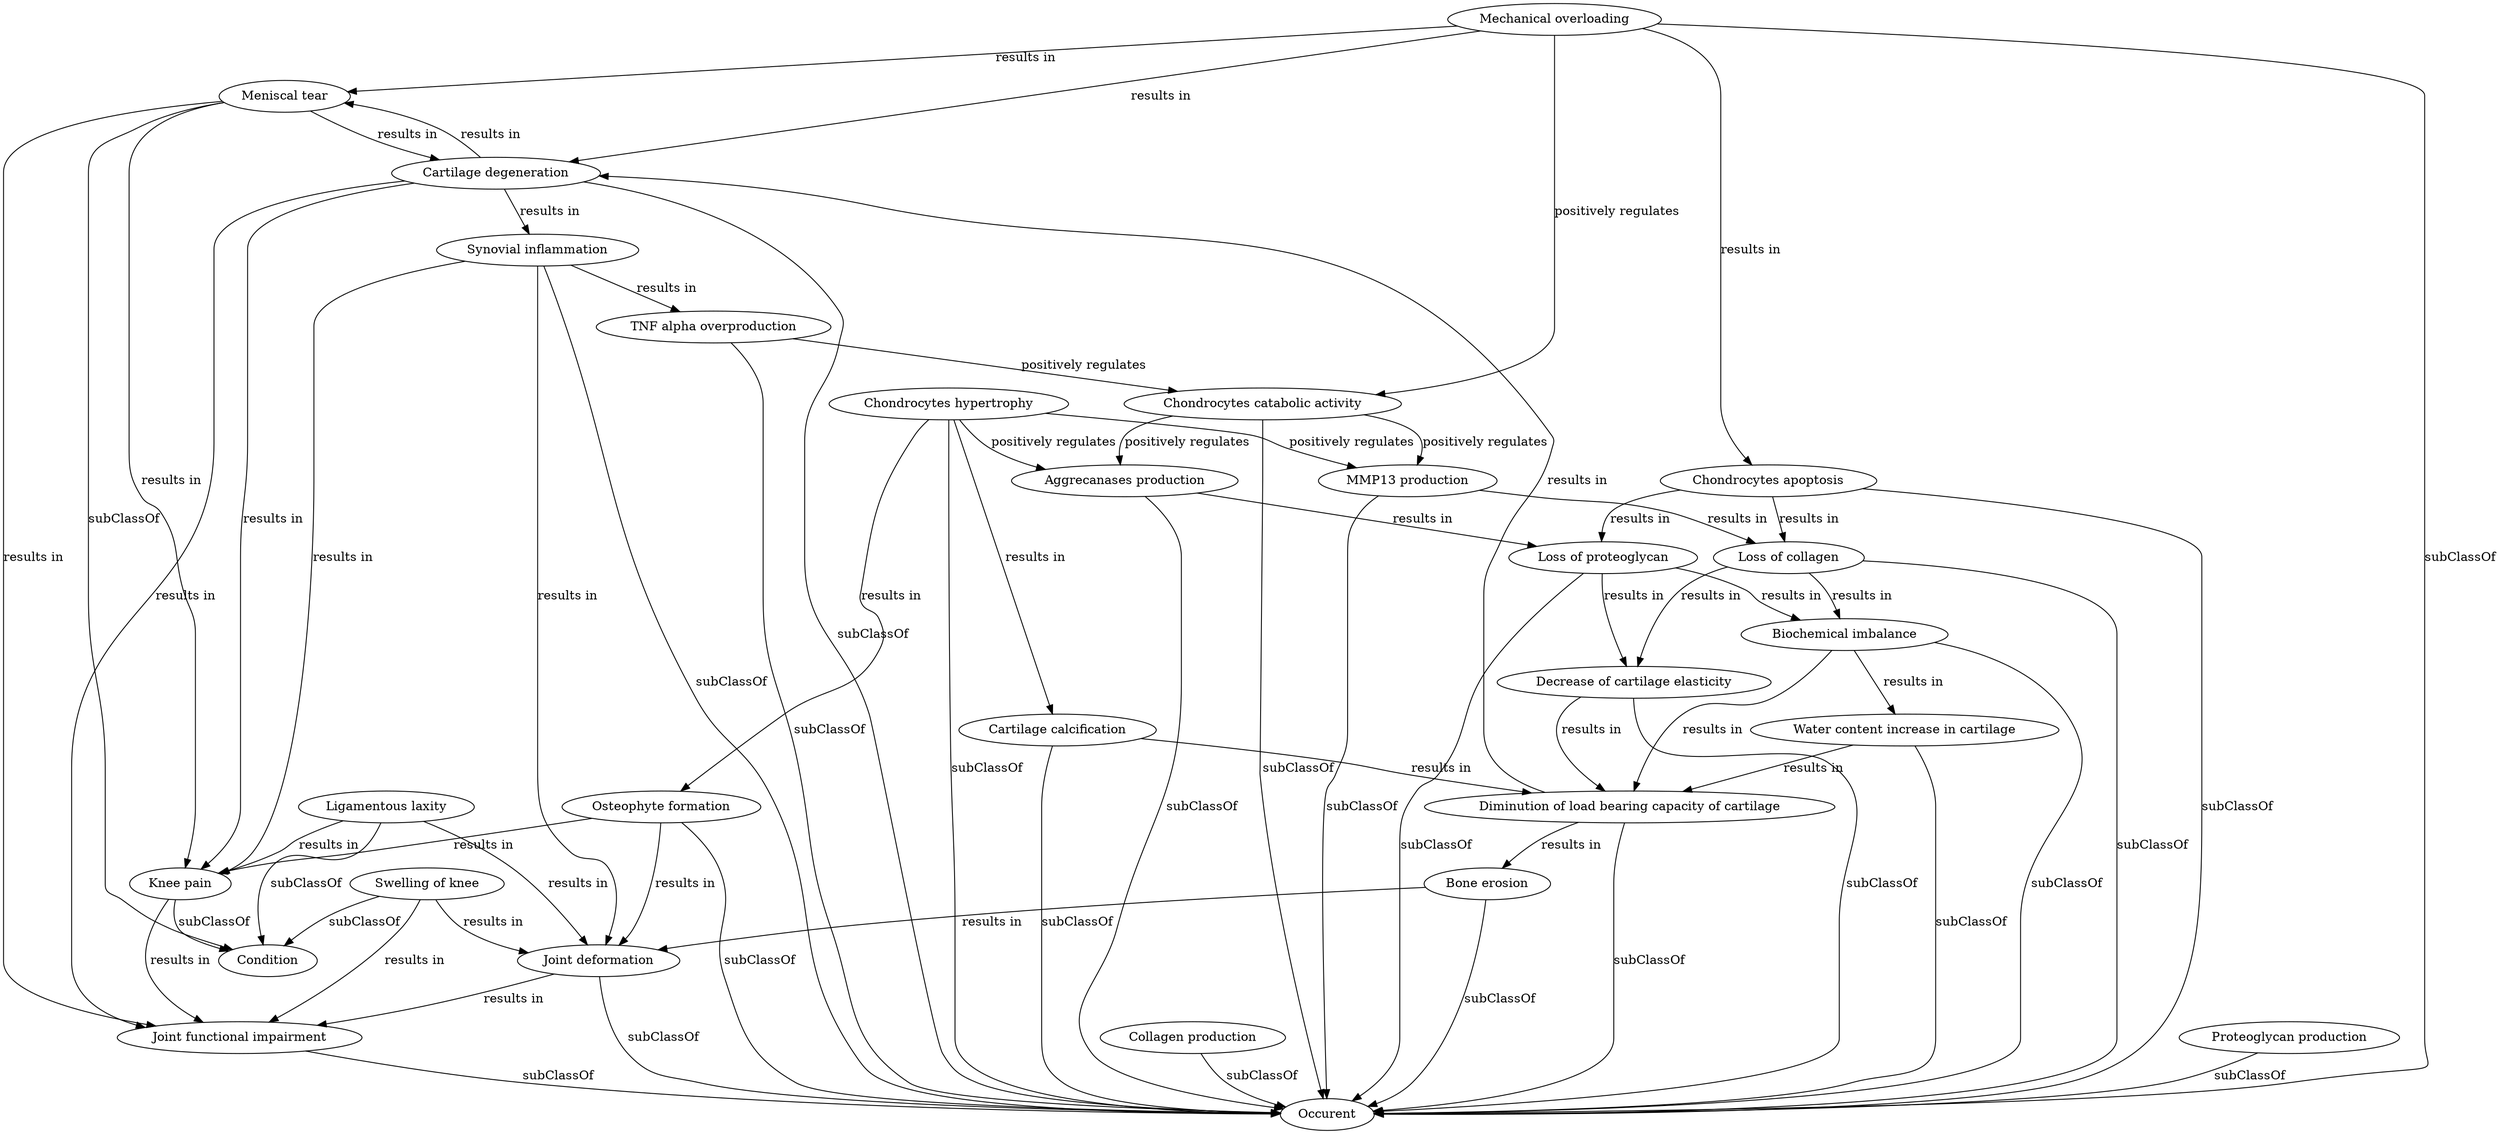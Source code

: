 digraph g {
"http://plumdeq.xyz/ontologies/hypothesis/Joint_functional_impairment" [label="Joint functional impairment"] ;
"http://plumdeq.xyz/ontologies/hypothesis/Mechanical_overloading" [label="Mechanical overloading"] ;
"http://plumdeq.xyz/ontologies/hypothesis/Bone_erosion" [label="Bone erosion"] ;
"http://plumdeq.xyz/ontologies/hypothesis/Chondrocytes_hypertrophy" [label="Chondrocytes hypertrophy"] ;
"http://plumdeq.xyz/ontologies/hypothesis/Osteophyte_formation" [label="Osteophyte formation"] ;
"http://plumdeq.xyz/ontologies/hypothesis/Diminution_of_load_bearing_capacity_of_cartilage" [label="Diminution of load bearing capacity of cartilage"] ;
"http://plumdeq.xyz/ontologies/hypothesis/Loss_of_proteoglycan" [label="Loss of proteoglycan"] ;
"http://plumdeq.xyz/ontologies/hypothesis/TNF_alpha_overproduction" [label="TNF alpha overproduction"] ;
"http://plumdeq.xyz/ontologies/hypothesis/Cartilage_calcification" [label="Cartilage calcification"] ;
"http://plumdeq.xyz/ontologies/hypothesis/Collagen_production" [label="Collagen production"] ;
"http://plumdeq.xyz/ontologies/hypothesis/Meniscal_tear" [label="Meniscal tear"] ;
"http://plumdeq.xyz/ontologies/hypothesis/Swelling_of_knee" [label="Swelling of knee"] ;
"http://plumdeq.xyz/ontologies/hypothesis/Chondrocytes_catabolic_activity" [label="Chondrocytes catabolic activity"] ;
"http://plumdeq.xyz/ontologies/hypothesis/Water_content_increase_in_cartilage" [label="Water content increase in cartilage"] ;
"http://plumdeq.xyz/ontologies/hypothesis/Condition" [label="Condition"] ;
"http://plumdeq.xyz/ontologies/hypothesis/Synovial_inflammation" [label="Synovial inflammation"] ;
"http://plumdeq.xyz/ontologies/hypothesis/Joint_deformation" [label="Joint deformation"] ;
"http://plumdeq.xyz/ontologies/hypothesis/Loss_of_collagen" [label="Loss of collagen"] ;
"http://plumdeq.xyz/ontologies/hypothesis/Occurent" [label="Occurent"] ;
"http://plumdeq.xyz/ontologies/hypothesis/Cartilage_degeneration" [label="Cartilage degeneration"] ;
"http://plumdeq.xyz/ontologies/hypothesis/Ligamentous_laxity" [label="Ligamentous laxity"] ;
"http://plumdeq.xyz/ontologies/hypothesis/MMP13_production" [label="MMP13 production"] ;
"http://plumdeq.xyz/ontologies/hypothesis/Aggrecanases_production" [label="Aggrecanases production"] ;
"http://plumdeq.xyz/ontologies/hypothesis/Biochemical_imbalance" [label="Biochemical imbalance"] ;
"http://plumdeq.xyz/ontologies/hypothesis/Decrease_of_cartilage_elasticity" [label="Decrease of cartilage elasticity"] ;
"http://plumdeq.xyz/ontologies/hypothesis/Proteoglycan_production" [label="Proteoglycan production"] ;
"http://plumdeq.xyz/ontologies/hypothesis/Knee_pain" [label="Knee pain"] ;
"http://plumdeq.xyz/ontologies/hypothesis/Chondrocytes_apoptosis" [label="Chondrocytes apoptosis"] ;
"http://plumdeq.xyz/ontologies/hypothesis/Joint_functional_impairment" -> "http://plumdeq.xyz/ontologies/hypothesis/Occurent" [label="subClassOf"] ;
"http://plumdeq.xyz/ontologies/hypothesis/Mechanical_overloading" -> "http://plumdeq.xyz/ontologies/hypothesis/Cartilage_degeneration" [label="results in"] ;
"http://plumdeq.xyz/ontologies/hypothesis/Mechanical_overloading" -> "http://plumdeq.xyz/ontologies/hypothesis/Chondrocytes_catabolic_activity" [label="positively regulates"] ;
"http://plumdeq.xyz/ontologies/hypothesis/Mechanical_overloading" -> "http://plumdeq.xyz/ontologies/hypothesis/Meniscal_tear" [label="results in"] ;
"http://plumdeq.xyz/ontologies/hypothesis/Mechanical_overloading" -> "http://plumdeq.xyz/ontologies/hypothesis/Chondrocytes_apoptosis" [label="results in"] ;
"http://plumdeq.xyz/ontologies/hypothesis/Mechanical_overloading" -> "http://plumdeq.xyz/ontologies/hypothesis/Occurent" [label="subClassOf"] ;
"http://plumdeq.xyz/ontologies/hypothesis/Bone_erosion" -> "http://plumdeq.xyz/ontologies/hypothesis/Joint_deformation" [label="results in"] ;
"http://plumdeq.xyz/ontologies/hypothesis/Bone_erosion" -> "http://plumdeq.xyz/ontologies/hypothesis/Occurent" [label="subClassOf"] ;
"http://plumdeq.xyz/ontologies/hypothesis/Chondrocytes_hypertrophy" -> "http://plumdeq.xyz/ontologies/hypothesis/Osteophyte_formation" [label="results in"] ;
"http://plumdeq.xyz/ontologies/hypothesis/Chondrocytes_hypertrophy" -> "http://plumdeq.xyz/ontologies/hypothesis/Aggrecanases_production" [label="positively regulates"] ;
"http://plumdeq.xyz/ontologies/hypothesis/Chondrocytes_hypertrophy" -> "http://plumdeq.xyz/ontologies/hypothesis/MMP13_production" [label="positively regulates"] ;
"http://plumdeq.xyz/ontologies/hypothesis/Chondrocytes_hypertrophy" -> "http://plumdeq.xyz/ontologies/hypothesis/Cartilage_calcification" [label="results in"] ;
"http://plumdeq.xyz/ontologies/hypothesis/Chondrocytes_hypertrophy" -> "http://plumdeq.xyz/ontologies/hypothesis/Occurent" [label="subClassOf"] ;
"http://plumdeq.xyz/ontologies/hypothesis/Osteophyte_formation" -> "http://plumdeq.xyz/ontologies/hypothesis/Joint_deformation" [label="results in"] ;
"http://plumdeq.xyz/ontologies/hypothesis/Osteophyte_formation" -> "http://plumdeq.xyz/ontologies/hypothesis/Knee_pain" [label="results in"] ;
"http://plumdeq.xyz/ontologies/hypothesis/Osteophyte_formation" -> "http://plumdeq.xyz/ontologies/hypothesis/Occurent" [label="subClassOf"] ;
"http://plumdeq.xyz/ontologies/hypothesis/Diminution_of_load_bearing_capacity_of_cartilage" -> "http://plumdeq.xyz/ontologies/hypothesis/Cartilage_degeneration" [label="results in"] ;
"http://plumdeq.xyz/ontologies/hypothesis/Diminution_of_load_bearing_capacity_of_cartilage" -> "http://plumdeq.xyz/ontologies/hypothesis/Bone_erosion" [label="results in"] ;
"http://plumdeq.xyz/ontologies/hypothesis/Diminution_of_load_bearing_capacity_of_cartilage" -> "http://plumdeq.xyz/ontologies/hypothesis/Occurent" [label="subClassOf"] ;
"http://plumdeq.xyz/ontologies/hypothesis/Loss_of_proteoglycan" -> "http://plumdeq.xyz/ontologies/hypothesis/Biochemical_imbalance" [label="results in"] ;
"http://plumdeq.xyz/ontologies/hypothesis/Loss_of_proteoglycan" -> "http://plumdeq.xyz/ontologies/hypothesis/Decrease_of_cartilage_elasticity" [label="results in"] ;
"http://plumdeq.xyz/ontologies/hypothesis/Loss_of_proteoglycan" -> "http://plumdeq.xyz/ontologies/hypothesis/Occurent" [label="subClassOf"] ;
"http://plumdeq.xyz/ontologies/hypothesis/TNF_alpha_overproduction" -> "http://plumdeq.xyz/ontologies/hypothesis/Chondrocytes_catabolic_activity" [label="positively regulates"] ;
"http://plumdeq.xyz/ontologies/hypothesis/TNF_alpha_overproduction" -> "http://plumdeq.xyz/ontologies/hypothesis/Occurent" [label="subClassOf"] ;
"http://plumdeq.xyz/ontologies/hypothesis/Cartilage_calcification" -> "http://plumdeq.xyz/ontologies/hypothesis/Diminution_of_load_bearing_capacity_of_cartilage" [label="results in"] ;
"http://plumdeq.xyz/ontologies/hypothesis/Cartilage_calcification" -> "http://plumdeq.xyz/ontologies/hypothesis/Occurent" [label="subClassOf"] ;
"http://plumdeq.xyz/ontologies/hypothesis/Collagen_production" -> "http://plumdeq.xyz/ontologies/hypothesis/Occurent" [label="subClassOf"] ;
"http://plumdeq.xyz/ontologies/hypothesis/Meniscal_tear" -> "http://plumdeq.xyz/ontologies/hypothesis/Cartilage_degeneration" [label="results in"] ;
"http://plumdeq.xyz/ontologies/hypothesis/Meniscal_tear" -> "http://plumdeq.xyz/ontologies/hypothesis/Joint_functional_impairment" [label="results in"] ;
"http://plumdeq.xyz/ontologies/hypothesis/Meniscal_tear" -> "http://plumdeq.xyz/ontologies/hypothesis/Knee_pain" [label="results in"] ;
"http://plumdeq.xyz/ontologies/hypothesis/Meniscal_tear" -> "http://plumdeq.xyz/ontologies/hypothesis/Condition" [label="subClassOf"] ;
"http://plumdeq.xyz/ontologies/hypothesis/Swelling_of_knee" -> "http://plumdeq.xyz/ontologies/hypothesis/Joint_functional_impairment" [label="results in"] ;
"http://plumdeq.xyz/ontologies/hypothesis/Swelling_of_knee" -> "http://plumdeq.xyz/ontologies/hypothesis/Joint_deformation" [label="results in"] ;
"http://plumdeq.xyz/ontologies/hypothesis/Swelling_of_knee" -> "http://plumdeq.xyz/ontologies/hypothesis/Condition" [label="subClassOf"] ;
"http://plumdeq.xyz/ontologies/hypothesis/Chondrocytes_catabolic_activity" -> "http://plumdeq.xyz/ontologies/hypothesis/Aggrecanases_production" [label="positively regulates"] ;
"http://plumdeq.xyz/ontologies/hypothesis/Chondrocytes_catabolic_activity" -> "http://plumdeq.xyz/ontologies/hypothesis/MMP13_production" [label="positively regulates"] ;
"http://plumdeq.xyz/ontologies/hypothesis/Chondrocytes_catabolic_activity" -> "http://plumdeq.xyz/ontologies/hypothesis/Occurent" [label="subClassOf"] ;
"http://plumdeq.xyz/ontologies/hypothesis/Water_content_increase_in_cartilage" -> "http://plumdeq.xyz/ontologies/hypothesis/Diminution_of_load_bearing_capacity_of_cartilage" [label="results in"] ;
"http://plumdeq.xyz/ontologies/hypothesis/Water_content_increase_in_cartilage" -> "http://plumdeq.xyz/ontologies/hypothesis/Occurent" [label="subClassOf"] ;
"http://plumdeq.xyz/ontologies/hypothesis/Synovial_inflammation" -> "http://plumdeq.xyz/ontologies/hypothesis/Joint_deformation" [label="results in"] ;
"http://plumdeq.xyz/ontologies/hypothesis/Synovial_inflammation" -> "http://plumdeq.xyz/ontologies/hypothesis/TNF_alpha_overproduction" [label="results in"] ;
"http://plumdeq.xyz/ontologies/hypothesis/Synovial_inflammation" -> "http://plumdeq.xyz/ontologies/hypothesis/Knee_pain" [label="results in"] ;
"http://plumdeq.xyz/ontologies/hypothesis/Synovial_inflammation" -> "http://plumdeq.xyz/ontologies/hypothesis/Occurent" [label="subClassOf"] ;
"http://plumdeq.xyz/ontologies/hypothesis/Joint_deformation" -> "http://plumdeq.xyz/ontologies/hypothesis/Joint_functional_impairment" [label="results in"] ;
"http://plumdeq.xyz/ontologies/hypothesis/Joint_deformation" -> "http://plumdeq.xyz/ontologies/hypothesis/Occurent" [label="subClassOf"] ;
"http://plumdeq.xyz/ontologies/hypothesis/Loss_of_collagen" -> "http://plumdeq.xyz/ontologies/hypothesis/Biochemical_imbalance" [label="results in"] ;
"http://plumdeq.xyz/ontologies/hypothesis/Loss_of_collagen" -> "http://plumdeq.xyz/ontologies/hypothesis/Decrease_of_cartilage_elasticity" [label="results in"] ;
"http://plumdeq.xyz/ontologies/hypothesis/Loss_of_collagen" -> "http://plumdeq.xyz/ontologies/hypothesis/Occurent" [label="subClassOf"] ;
"http://plumdeq.xyz/ontologies/hypothesis/Cartilage_degeneration" -> "http://plumdeq.xyz/ontologies/hypothesis/Joint_functional_impairment" [label="results in"] ;
"http://plumdeq.xyz/ontologies/hypothesis/Cartilage_degeneration" -> "http://plumdeq.xyz/ontologies/hypothesis/Synovial_inflammation" [label="results in"] ;
"http://plumdeq.xyz/ontologies/hypothesis/Cartilage_degeneration" -> "http://plumdeq.xyz/ontologies/hypothesis/Knee_pain" [label="results in"] ;
"http://plumdeq.xyz/ontologies/hypothesis/Cartilage_degeneration" -> "http://plumdeq.xyz/ontologies/hypothesis/Meniscal_tear" [label="results in"] ;
"http://plumdeq.xyz/ontologies/hypothesis/Cartilage_degeneration" -> "http://plumdeq.xyz/ontologies/hypothesis/Occurent" [label="subClassOf"] ;
"http://plumdeq.xyz/ontologies/hypothesis/Ligamentous_laxity" -> "http://plumdeq.xyz/ontologies/hypothesis/Joint_deformation" [label="results in"] ;
"http://plumdeq.xyz/ontologies/hypothesis/Ligamentous_laxity" -> "http://plumdeq.xyz/ontologies/hypothesis/Knee_pain" [label="results in"] ;
"http://plumdeq.xyz/ontologies/hypothesis/Ligamentous_laxity" -> "http://plumdeq.xyz/ontologies/hypothesis/Condition" [label="subClassOf"] ;
"http://plumdeq.xyz/ontologies/hypothesis/MMP13_production" -> "http://plumdeq.xyz/ontologies/hypothesis/Loss_of_collagen" [label="results in"] ;
"http://plumdeq.xyz/ontologies/hypothesis/MMP13_production" -> "http://plumdeq.xyz/ontologies/hypothesis/Occurent" [label="subClassOf"] ;
"http://plumdeq.xyz/ontologies/hypothesis/Aggrecanases_production" -> "http://plumdeq.xyz/ontologies/hypothesis/Loss_of_proteoglycan" [label="results in"] ;
"http://plumdeq.xyz/ontologies/hypothesis/Aggrecanases_production" -> "http://plumdeq.xyz/ontologies/hypothesis/Occurent" [label="subClassOf"] ;
"http://plumdeq.xyz/ontologies/hypothesis/Biochemical_imbalance" -> "http://plumdeq.xyz/ontologies/hypothesis/Water_content_increase_in_cartilage" [label="results in"] ;
"http://plumdeq.xyz/ontologies/hypothesis/Biochemical_imbalance" -> "http://plumdeq.xyz/ontologies/hypothesis/Diminution_of_load_bearing_capacity_of_cartilage" [label="results in"] ;
"http://plumdeq.xyz/ontologies/hypothesis/Biochemical_imbalance" -> "http://plumdeq.xyz/ontologies/hypothesis/Occurent" [label="subClassOf"] ;
"http://plumdeq.xyz/ontologies/hypothesis/Decrease_of_cartilage_elasticity" -> "http://plumdeq.xyz/ontologies/hypothesis/Diminution_of_load_bearing_capacity_of_cartilage" [label="results in"] ;
"http://plumdeq.xyz/ontologies/hypothesis/Decrease_of_cartilage_elasticity" -> "http://plumdeq.xyz/ontologies/hypothesis/Occurent" [label="subClassOf"] ;
"http://plumdeq.xyz/ontologies/hypothesis/Proteoglycan_production" -> "http://plumdeq.xyz/ontologies/hypothesis/Occurent" [label="subClassOf"] ;
"http://plumdeq.xyz/ontologies/hypothesis/Knee_pain" -> "http://plumdeq.xyz/ontologies/hypothesis/Joint_functional_impairment" [label="results in"] ;
"http://plumdeq.xyz/ontologies/hypothesis/Knee_pain" -> "http://plumdeq.xyz/ontologies/hypothesis/Condition" [label="subClassOf"] ;
"http://plumdeq.xyz/ontologies/hypothesis/Chondrocytes_apoptosis" -> "http://plumdeq.xyz/ontologies/hypothesis/Loss_of_proteoglycan" [label="results in"] ;
"http://plumdeq.xyz/ontologies/hypothesis/Chondrocytes_apoptosis" -> "http://plumdeq.xyz/ontologies/hypothesis/Loss_of_collagen" [label="results in"] ;
"http://plumdeq.xyz/ontologies/hypothesis/Chondrocytes_apoptosis" -> "http://plumdeq.xyz/ontologies/hypothesis/Occurent" [label="subClassOf"] ;
}
